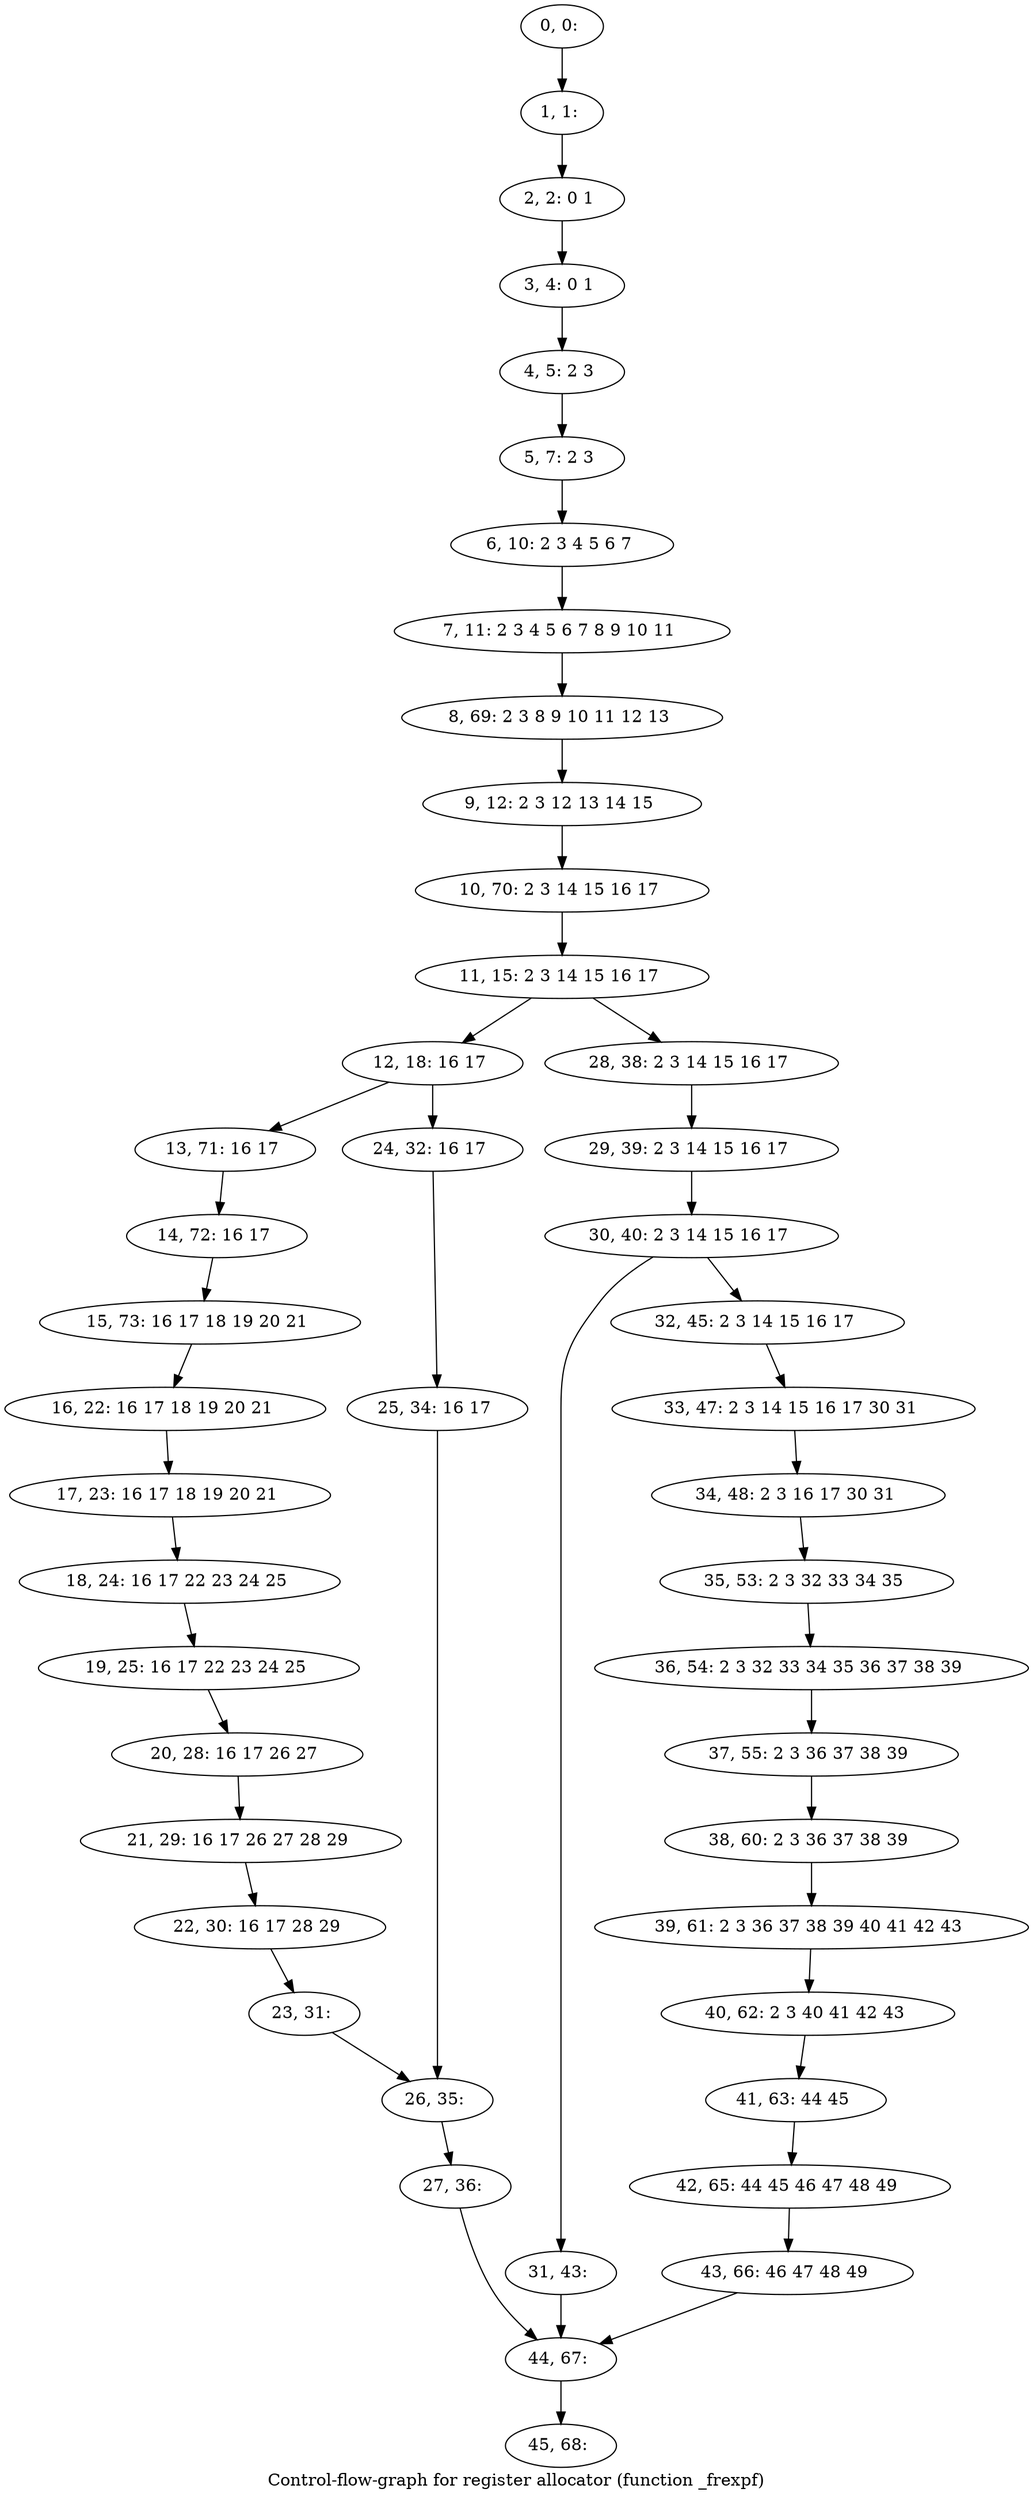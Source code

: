 digraph G {
graph [label="Control-flow-graph for register allocator (function _frexpf)"]
0[label="0, 0: "];
1[label="1, 1: "];
2[label="2, 2: 0 1 "];
3[label="3, 4: 0 1 "];
4[label="4, 5: 2 3 "];
5[label="5, 7: 2 3 "];
6[label="6, 10: 2 3 4 5 6 7 "];
7[label="7, 11: 2 3 4 5 6 7 8 9 10 11 "];
8[label="8, 69: 2 3 8 9 10 11 12 13 "];
9[label="9, 12: 2 3 12 13 14 15 "];
10[label="10, 70: 2 3 14 15 16 17 "];
11[label="11, 15: 2 3 14 15 16 17 "];
12[label="12, 18: 16 17 "];
13[label="13, 71: 16 17 "];
14[label="14, 72: 16 17 "];
15[label="15, 73: 16 17 18 19 20 21 "];
16[label="16, 22: 16 17 18 19 20 21 "];
17[label="17, 23: 16 17 18 19 20 21 "];
18[label="18, 24: 16 17 22 23 24 25 "];
19[label="19, 25: 16 17 22 23 24 25 "];
20[label="20, 28: 16 17 26 27 "];
21[label="21, 29: 16 17 26 27 28 29 "];
22[label="22, 30: 16 17 28 29 "];
23[label="23, 31: "];
24[label="24, 32: 16 17 "];
25[label="25, 34: 16 17 "];
26[label="26, 35: "];
27[label="27, 36: "];
28[label="28, 38: 2 3 14 15 16 17 "];
29[label="29, 39: 2 3 14 15 16 17 "];
30[label="30, 40: 2 3 14 15 16 17 "];
31[label="31, 43: "];
32[label="32, 45: 2 3 14 15 16 17 "];
33[label="33, 47: 2 3 14 15 16 17 30 31 "];
34[label="34, 48: 2 3 16 17 30 31 "];
35[label="35, 53: 2 3 32 33 34 35 "];
36[label="36, 54: 2 3 32 33 34 35 36 37 38 39 "];
37[label="37, 55: 2 3 36 37 38 39 "];
38[label="38, 60: 2 3 36 37 38 39 "];
39[label="39, 61: 2 3 36 37 38 39 40 41 42 43 "];
40[label="40, 62: 2 3 40 41 42 43 "];
41[label="41, 63: 44 45 "];
42[label="42, 65: 44 45 46 47 48 49 "];
43[label="43, 66: 46 47 48 49 "];
44[label="44, 67: "];
45[label="45, 68: "];
0->1 ;
1->2 ;
2->3 ;
3->4 ;
4->5 ;
5->6 ;
6->7 ;
7->8 ;
8->9 ;
9->10 ;
10->11 ;
11->12 ;
11->28 ;
12->13 ;
12->24 ;
13->14 ;
14->15 ;
15->16 ;
16->17 ;
17->18 ;
18->19 ;
19->20 ;
20->21 ;
21->22 ;
22->23 ;
23->26 ;
24->25 ;
25->26 ;
26->27 ;
27->44 ;
28->29 ;
29->30 ;
30->31 ;
30->32 ;
31->44 ;
32->33 ;
33->34 ;
34->35 ;
35->36 ;
36->37 ;
37->38 ;
38->39 ;
39->40 ;
40->41 ;
41->42 ;
42->43 ;
43->44 ;
44->45 ;
}
